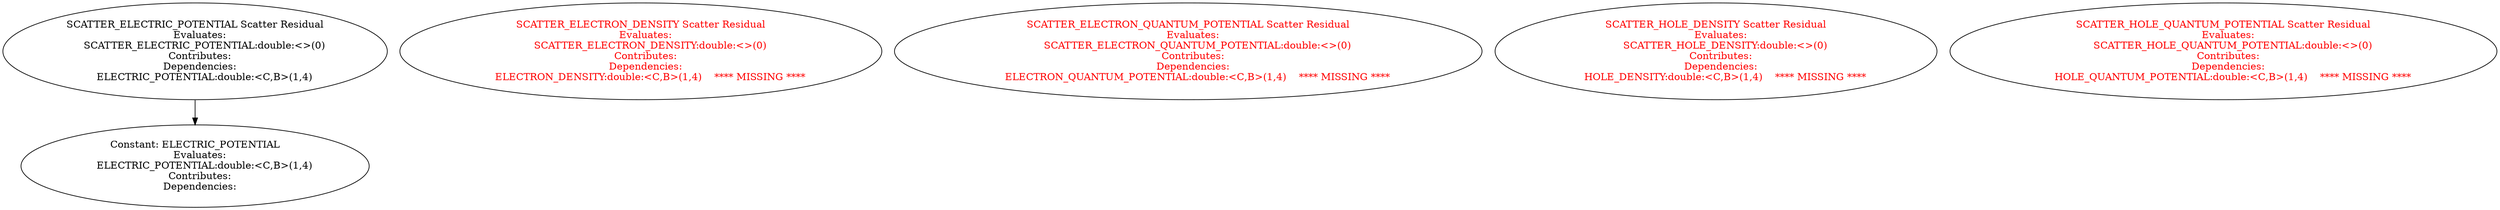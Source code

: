 digraph G {
47 [fontcolor="", label="SCATTER_ELECTRIC_POTENTIAL Scatter Residual\n   Evaluates:\n      SCATTER_ELECTRIC_POTENTIAL:double:<>(0)\n   Contributes:\n   Dependencies:\n      ELECTRIC_POTENTIAL:double:<C,B>(1,4)"]
47->53
53 [fontcolor="", label="Constant: ELECTRIC_POTENTIAL\n   Evaluates:\n      ELECTRIC_POTENTIAL:double:<C,B>(1,4)\n   Contributes:\n   Dependencies:"]
48 [fontcolor="red", label="SCATTER_ELECTRON_DENSITY Scatter Residual\n   Evaluates:\n      SCATTER_ELECTRON_DENSITY:double:<>(0)\n   Contributes:\n   Dependencies:\n      ELECTRON_DENSITY:double:<C,B>(1,4)    **** MISSING ****"]
49 [fontcolor="red", label="SCATTER_ELECTRON_QUANTUM_POTENTIAL Scatter Residual\n   Evaluates:\n      SCATTER_ELECTRON_QUANTUM_POTENTIAL:double:<>(0)\n   Contributes:\n   Dependencies:\n      ELECTRON_QUANTUM_POTENTIAL:double:<C,B>(1,4)    **** MISSING ****"]
50 [fontcolor="red", label="SCATTER_HOLE_DENSITY Scatter Residual\n   Evaluates:\n      SCATTER_HOLE_DENSITY:double:<>(0)\n   Contributes:\n   Dependencies:\n      HOLE_DENSITY:double:<C,B>(1,4)    **** MISSING ****"]
51 [fontcolor="red", label="SCATTER_HOLE_QUANTUM_POTENTIAL Scatter Residual\n   Evaluates:\n      SCATTER_HOLE_QUANTUM_POTENTIAL:double:<>(0)\n   Contributes:\n   Dependencies:\n      HOLE_QUANTUM_POTENTIAL:double:<C,B>(1,4)    **** MISSING ****"]
}